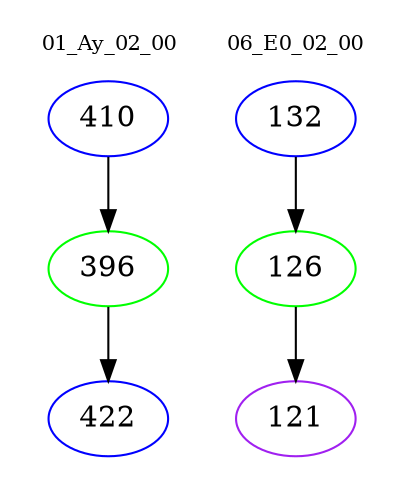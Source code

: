 digraph{
subgraph cluster_0 {
color = white
label = "01_Ay_02_00";
fontsize=10;
T0_410 [label="410", color="blue"]
T0_410 -> T0_396 [color="black"]
T0_396 [label="396", color="green"]
T0_396 -> T0_422 [color="black"]
T0_422 [label="422", color="blue"]
}
subgraph cluster_1 {
color = white
label = "06_E0_02_00";
fontsize=10;
T1_132 [label="132", color="blue"]
T1_132 -> T1_126 [color="black"]
T1_126 [label="126", color="green"]
T1_126 -> T1_121 [color="black"]
T1_121 [label="121", color="purple"]
}
}
